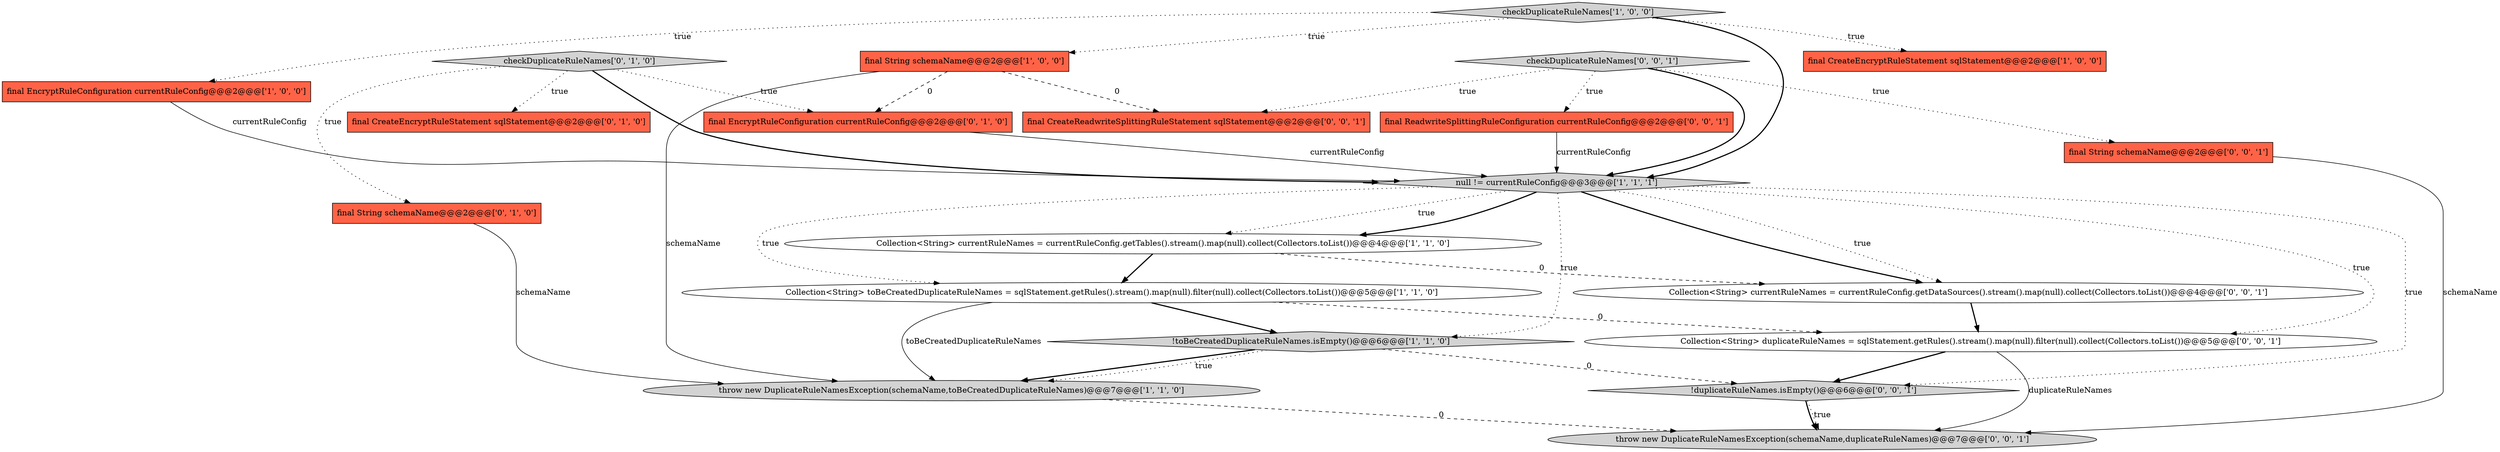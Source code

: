 digraph {
18 [style = filled, label = "throw new DuplicateRuleNamesException(schemaName,duplicateRuleNames)@@@7@@@['0', '0', '1']", fillcolor = lightgray, shape = ellipse image = "AAA0AAABBB3BBB"];
0 [style = filled, label = "final CreateEncryptRuleStatement sqlStatement@@@2@@@['1', '0', '0']", fillcolor = tomato, shape = box image = "AAA0AAABBB1BBB"];
15 [style = filled, label = "!duplicateRuleNames.isEmpty()@@@6@@@['0', '0', '1']", fillcolor = lightgray, shape = diamond image = "AAA0AAABBB3BBB"];
16 [style = filled, label = "final ReadwriteSplittingRuleConfiguration currentRuleConfig@@@2@@@['0', '0', '1']", fillcolor = tomato, shape = box image = "AAA0AAABBB3BBB"];
7 [style = filled, label = "Collection<String> toBeCreatedDuplicateRuleNames = sqlStatement.getRules().stream().map(null).filter(null).collect(Collectors.toList())@@@5@@@['1', '1', '0']", fillcolor = white, shape = ellipse image = "AAA0AAABBB1BBB"];
13 [style = filled, label = "final String schemaName@@@2@@@['0', '0', '1']", fillcolor = tomato, shape = box image = "AAA0AAABBB3BBB"];
1 [style = filled, label = "Collection<String> currentRuleNames = currentRuleConfig.getTables().stream().map(null).collect(Collectors.toList())@@@4@@@['1', '1', '0']", fillcolor = white, shape = ellipse image = "AAA0AAABBB1BBB"];
6 [style = filled, label = "checkDuplicateRuleNames['1', '0', '0']", fillcolor = lightgray, shape = diamond image = "AAA0AAABBB1BBB"];
8 [style = filled, label = "throw new DuplicateRuleNamesException(schemaName,toBeCreatedDuplicateRuleNames)@@@7@@@['1', '1', '0']", fillcolor = lightgray, shape = ellipse image = "AAA0AAABBB1BBB"];
5 [style = filled, label = "final String schemaName@@@2@@@['1', '0', '0']", fillcolor = tomato, shape = box image = "AAA1AAABBB1BBB"];
2 [style = filled, label = "!toBeCreatedDuplicateRuleNames.isEmpty()@@@6@@@['1', '1', '0']", fillcolor = lightgray, shape = diamond image = "AAA0AAABBB1BBB"];
14 [style = filled, label = "checkDuplicateRuleNames['0', '0', '1']", fillcolor = lightgray, shape = diamond image = "AAA0AAABBB3BBB"];
4 [style = filled, label = "null != currentRuleConfig@@@3@@@['1', '1', '1']", fillcolor = lightgray, shape = diamond image = "AAA0AAABBB1BBB"];
12 [style = filled, label = "checkDuplicateRuleNames['0', '1', '0']", fillcolor = lightgray, shape = diamond image = "AAA0AAABBB2BBB"];
19 [style = filled, label = "final CreateReadwriteSplittingRuleStatement sqlStatement@@@2@@@['0', '0', '1']", fillcolor = tomato, shape = box image = "AAA0AAABBB3BBB"];
10 [style = filled, label = "final String schemaName@@@2@@@['0', '1', '0']", fillcolor = tomato, shape = box image = "AAA0AAABBB2BBB"];
20 [style = filled, label = "Collection<String> currentRuleNames = currentRuleConfig.getDataSources().stream().map(null).collect(Collectors.toList())@@@4@@@['0', '0', '1']", fillcolor = white, shape = ellipse image = "AAA0AAABBB3BBB"];
17 [style = filled, label = "Collection<String> duplicateRuleNames = sqlStatement.getRules().stream().map(null).filter(null).collect(Collectors.toList())@@@5@@@['0', '0', '1']", fillcolor = white, shape = ellipse image = "AAA0AAABBB3BBB"];
11 [style = filled, label = "final EncryptRuleConfiguration currentRuleConfig@@@2@@@['0', '1', '0']", fillcolor = tomato, shape = box image = "AAA1AAABBB2BBB"];
3 [style = filled, label = "final EncryptRuleConfiguration currentRuleConfig@@@2@@@['1', '0', '0']", fillcolor = tomato, shape = box image = "AAA0AAABBB1BBB"];
9 [style = filled, label = "final CreateEncryptRuleStatement sqlStatement@@@2@@@['0', '1', '0']", fillcolor = tomato, shape = box image = "AAA0AAABBB2BBB"];
11->4 [style = solid, label="currentRuleConfig"];
20->17 [style = bold, label=""];
14->19 [style = dotted, label="true"];
4->1 [style = dotted, label="true"];
7->17 [style = dashed, label="0"];
7->8 [style = solid, label="toBeCreatedDuplicateRuleNames"];
15->18 [style = dotted, label="true"];
4->20 [style = dotted, label="true"];
4->7 [style = dotted, label="true"];
2->8 [style = bold, label=""];
13->18 [style = solid, label="schemaName"];
4->15 [style = dotted, label="true"];
3->4 [style = solid, label="currentRuleConfig"];
1->7 [style = bold, label=""];
10->8 [style = solid, label="schemaName"];
15->18 [style = bold, label=""];
14->13 [style = dotted, label="true"];
4->2 [style = dotted, label="true"];
12->11 [style = dotted, label="true"];
1->20 [style = dashed, label="0"];
2->15 [style = dashed, label="0"];
14->16 [style = dotted, label="true"];
6->4 [style = bold, label=""];
5->8 [style = solid, label="schemaName"];
14->4 [style = bold, label=""];
16->4 [style = solid, label="currentRuleConfig"];
12->10 [style = dotted, label="true"];
12->4 [style = bold, label=""];
5->11 [style = dashed, label="0"];
7->2 [style = bold, label=""];
4->20 [style = bold, label=""];
17->15 [style = bold, label=""];
8->18 [style = dashed, label="0"];
4->1 [style = bold, label=""];
6->0 [style = dotted, label="true"];
6->3 [style = dotted, label="true"];
4->17 [style = dotted, label="true"];
5->19 [style = dashed, label="0"];
17->18 [style = solid, label="duplicateRuleNames"];
2->8 [style = dotted, label="true"];
6->5 [style = dotted, label="true"];
12->9 [style = dotted, label="true"];
}
